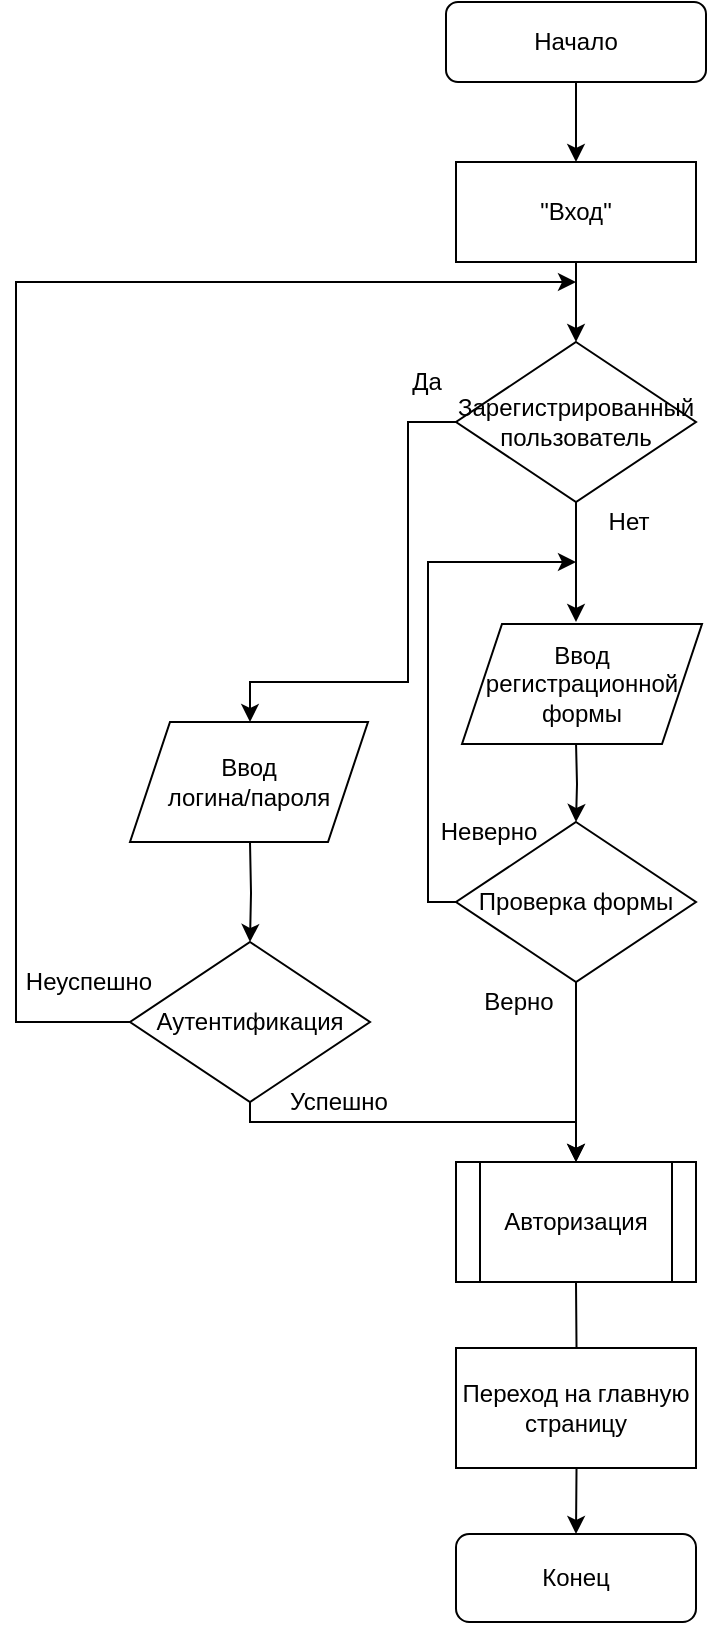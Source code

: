 <mxfile version="15.7.4" type="device"><diagram id="wVDPIL8HxIIpQQ_C_d3G" name="Page-1"><mxGraphModel dx="990" dy="575" grid="1" gridSize="10" guides="1" tooltips="1" connect="1" arrows="1" fold="1" page="1" pageScale="1" pageWidth="827" pageHeight="1169" math="0" shadow="0"><root><mxCell id="0"/><mxCell id="1" parent="0"/><mxCell id="G5RZ7UjkTqNSbilELNWK-1" style="edgeStyle=orthogonalEdgeStyle;rounded=0;orthogonalLoop=1;jettySize=auto;html=1;exitX=0.5;exitY=1;exitDx=0;exitDy=0;entryX=0.5;entryY=0;entryDx=0;entryDy=0;fontColor=default;strokeColor=default;labelBackgroundColor=default;" parent="1" source="_QfbwoWxARWQspR73hx8-1" target="_QfbwoWxARWQspR73hx8-9" edge="1"><mxGeometry relative="1" as="geometry"/></mxCell><mxCell id="_QfbwoWxARWQspR73hx8-1" value="Начало" style="rounded=1;whiteSpace=wrap;html=1;fillColor=default;strokeColor=default;fontColor=default;" parent="1" vertex="1"><mxGeometry x="279" y="250" width="130" height="40" as="geometry"/></mxCell><mxCell id="_QfbwoWxARWQspR73hx8-49" style="edgeStyle=orthogonalEdgeStyle;rounded=0;orthogonalLoop=1;jettySize=auto;html=1;exitX=0.5;exitY=1;exitDx=0;exitDy=0;entryX=0.5;entryY=0;entryDx=0;entryDy=0;" parent="1" source="_QfbwoWxARWQspR73hx8-9" target="_QfbwoWxARWQspR73hx8-36" edge="1"><mxGeometry relative="1" as="geometry"/></mxCell><mxCell id="_QfbwoWxARWQspR73hx8-9" value="&quot;Вход&quot;" style="rounded=0;whiteSpace=wrap;html=1;" parent="1" vertex="1"><mxGeometry x="284" y="330" width="120" height="50" as="geometry"/></mxCell><mxCell id="_QfbwoWxARWQspR73hx8-38" style="edgeStyle=orthogonalEdgeStyle;rounded=0;orthogonalLoop=1;jettySize=auto;html=1;exitX=0;exitY=0.5;exitDx=0;exitDy=0;entryX=0.5;entryY=0;entryDx=0;entryDy=0;" parent="1" source="_QfbwoWxARWQspR73hx8-36" edge="1"><mxGeometry relative="1" as="geometry"><mxPoint x="181" y="610.0" as="targetPoint"/><Array as="points"><mxPoint x="260" y="460"/><mxPoint x="260" y="590"/><mxPoint x="181" y="590"/></Array></mxGeometry></mxCell><mxCell id="_QfbwoWxARWQspR73hx8-41" style="edgeStyle=orthogonalEdgeStyle;rounded=0;orthogonalLoop=1;jettySize=auto;html=1;exitX=0.5;exitY=1;exitDx=0;exitDy=0;entryX=0.5;entryY=0;entryDx=0;entryDy=0;" parent="1" source="_QfbwoWxARWQspR73hx8-36" edge="1"><mxGeometry relative="1" as="geometry"><mxPoint x="344" y="560" as="targetPoint"/></mxGeometry></mxCell><mxCell id="_QfbwoWxARWQspR73hx8-36" value="Зарегистрированный&lt;br&gt;пользователь" style="rhombus;whiteSpace=wrap;html=1;fillColor=default;strokeColor=default;fontColor=default;" parent="1" vertex="1"><mxGeometry x="284" y="420" width="120" height="80" as="geometry"/></mxCell><mxCell id="_QfbwoWxARWQspR73hx8-50" style="edgeStyle=orthogonalEdgeStyle;rounded=0;orthogonalLoop=1;jettySize=auto;html=1;exitX=0.5;exitY=1;exitDx=0;exitDy=0;entryX=0.5;entryY=0;entryDx=0;entryDy=0;" parent="1" target="_QfbwoWxARWQspR73hx8-43" edge="1"><mxGeometry relative="1" as="geometry"><mxPoint x="181" y="670" as="sourcePoint"/></mxGeometry></mxCell><mxCell id="_QfbwoWxARWQspR73hx8-51" style="edgeStyle=orthogonalEdgeStyle;rounded=0;orthogonalLoop=1;jettySize=auto;html=1;exitX=0.5;exitY=1;exitDx=0;exitDy=0;entryX=0.5;entryY=0;entryDx=0;entryDy=0;" parent="1" target="_QfbwoWxARWQspR73hx8-46" edge="1"><mxGeometry relative="1" as="geometry"><mxPoint x="344" y="620" as="sourcePoint"/></mxGeometry></mxCell><mxCell id="_QfbwoWxARWQspR73hx8-40" value="Да" style="text;html=1;align=center;verticalAlign=middle;resizable=0;points=[];autosize=1;strokeColor=none;fillColor=none;" parent="1" vertex="1"><mxGeometry x="254" y="430" width="30" height="20" as="geometry"/></mxCell><mxCell id="_QfbwoWxARWQspR73hx8-42" value="Нет" style="text;html=1;align=center;verticalAlign=middle;resizable=0;points=[];autosize=1;strokeColor=none;fillColor=none;" parent="1" vertex="1"><mxGeometry x="350" y="500" width="40" height="20" as="geometry"/></mxCell><mxCell id="_QfbwoWxARWQspR73hx8-44" style="edgeStyle=orthogonalEdgeStyle;rounded=0;orthogonalLoop=1;jettySize=auto;html=1;exitX=0;exitY=0.5;exitDx=0;exitDy=0;strokeColor=default;labelBackgroundColor=default;fontColor=default;" parent="1" edge="1"><mxGeometry relative="1" as="geometry"><mxPoint x="344" y="390" as="targetPoint"/><mxPoint x="125" y="760" as="sourcePoint"/><Array as="points"><mxPoint x="64" y="760"/><mxPoint x="64" y="390"/></Array></mxGeometry></mxCell><mxCell id="_QfbwoWxARWQspR73hx8-53" style="edgeStyle=orthogonalEdgeStyle;rounded=0;orthogonalLoop=1;jettySize=auto;html=1;exitX=0.5;exitY=1;exitDx=0;exitDy=0;entryX=0.5;entryY=0;entryDx=0;entryDy=0;strokeColor=default;labelBackgroundColor=default;fontColor=default;" parent="1" source="_QfbwoWxARWQspR73hx8-43" edge="1"><mxGeometry relative="1" as="geometry"><Array as="points"><mxPoint x="181" y="810"/><mxPoint x="344" y="810"/></Array><mxPoint x="344" y="830" as="targetPoint"/></mxGeometry></mxCell><mxCell id="_QfbwoWxARWQspR73hx8-43" value="Аутентификация" style="rhombus;whiteSpace=wrap;html=1;" parent="1" vertex="1"><mxGeometry x="121" y="720" width="120" height="80" as="geometry"/></mxCell><mxCell id="_QfbwoWxARWQspR73hx8-45" value="Неуспешно" style="text;html=1;align=center;verticalAlign=middle;resizable=0;points=[];autosize=1;strokeColor=none;fillColor=none;fontColor=default;" parent="1" vertex="1"><mxGeometry x="60" y="730" width="80" height="20" as="geometry"/></mxCell><mxCell id="_QfbwoWxARWQspR73hx8-47" style="edgeStyle=orthogonalEdgeStyle;rounded=0;orthogonalLoop=1;jettySize=auto;html=1;exitX=0;exitY=0.5;exitDx=0;exitDy=0;" parent="1" source="_QfbwoWxARWQspR73hx8-46" edge="1"><mxGeometry relative="1" as="geometry"><mxPoint x="344" y="530" as="targetPoint"/><Array as="points"><mxPoint x="270" y="700"/></Array></mxGeometry></mxCell><mxCell id="_QfbwoWxARWQspR73hx8-55" style="edgeStyle=orthogonalEdgeStyle;rounded=0;orthogonalLoop=1;jettySize=auto;html=1;exitX=0.5;exitY=1;exitDx=0;exitDy=0;entryX=0.5;entryY=0;entryDx=0;entryDy=0;" parent="1" source="_QfbwoWxARWQspR73hx8-46" edge="1"><mxGeometry relative="1" as="geometry"><mxPoint x="344" y="830" as="targetPoint"/></mxGeometry></mxCell><mxCell id="_QfbwoWxARWQspR73hx8-46" value="Проверка формы" style="rhombus;whiteSpace=wrap;html=1;" parent="1" vertex="1"><mxGeometry x="284" y="660" width="120" height="80" as="geometry"/></mxCell><mxCell id="_QfbwoWxARWQspR73hx8-48" value="Неверно" style="text;html=1;align=center;verticalAlign=middle;resizable=0;points=[];autosize=1;strokeColor=none;fillColor=none;" parent="1" vertex="1"><mxGeometry x="270" y="655" width="60" height="20" as="geometry"/></mxCell><mxCell id="u--JUEfGtTetbuTOVRuk-3" style="edgeStyle=orthogonalEdgeStyle;rounded=0;orthogonalLoop=1;jettySize=auto;html=1;exitX=0.5;exitY=1;exitDx=0;exitDy=0;entryX=0.5;entryY=0;entryDx=0;entryDy=0;labelBackgroundColor=default;fontColor=default;strokeColor=default;" parent="1" target="u--JUEfGtTetbuTOVRuk-1" edge="1"><mxGeometry relative="1" as="geometry"><mxPoint x="344" y="890" as="sourcePoint"/></mxGeometry></mxCell><mxCell id="_QfbwoWxARWQspR73hx8-54" value="Успешно" style="text;html=1;align=center;verticalAlign=middle;resizable=0;points=[];autosize=1;strokeColor=none;fillColor=none;" parent="1" vertex="1"><mxGeometry x="195" y="790" width="60" height="20" as="geometry"/></mxCell><mxCell id="_QfbwoWxARWQspR73hx8-56" value="Верно" style="text;html=1;align=center;verticalAlign=middle;resizable=0;points=[];autosize=1;strokeColor=none;fillColor=none;fontColor=default;" parent="1" vertex="1"><mxGeometry x="290" y="740" width="50" height="20" as="geometry"/></mxCell><mxCell id="u--JUEfGtTetbuTOVRuk-1" value="Конец" style="rounded=1;whiteSpace=wrap;html=1;fontColor=default;strokeColor=default;fillColor=default;" parent="1" vertex="1"><mxGeometry x="284" y="1016" width="120" height="44" as="geometry"/></mxCell><mxCell id="u--JUEfGtTetbuTOVRuk-2" value="Переход на главную страницу" style="rounded=0;whiteSpace=wrap;html=1;fillColor=default;strokeColor=default;fontColor=default;" parent="1" vertex="1"><mxGeometry x="284" y="923" width="120" height="60" as="geometry"/></mxCell><mxCell id="G5RZ7UjkTqNSbilELNWK-2" value="Ввод регистрационной формы" style="shape=parallelogram;perimeter=parallelogramPerimeter;whiteSpace=wrap;html=1;fixedSize=1;fontColor=default;strokeColor=default;fillColor=default;" parent="1" vertex="1"><mxGeometry x="287" y="561" width="120" height="60" as="geometry"/></mxCell><mxCell id="G5RZ7UjkTqNSbilELNWK-3" value="Ввод&lt;br&gt;логина/пароля" style="shape=parallelogram;perimeter=parallelogramPerimeter;whiteSpace=wrap;html=1;fixedSize=1;fontColor=default;strokeColor=default;fillColor=default;" parent="1" vertex="1"><mxGeometry x="121" y="610" width="119" height="60" as="geometry"/></mxCell><mxCell id="hCev7FyrXtJtscal6-y9-1" value="Авторизация" style="shape=process;whiteSpace=wrap;html=1;backgroundOutline=1;" vertex="1" parent="1"><mxGeometry x="284" y="830" width="120" height="60" as="geometry"/></mxCell></root></mxGraphModel></diagram></mxfile>